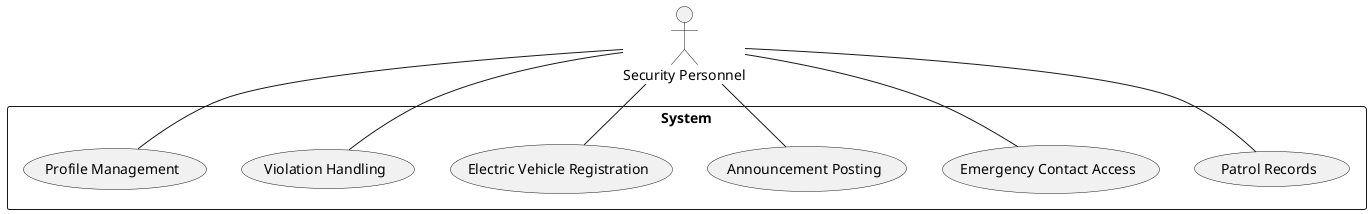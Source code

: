 @startuml
actor "Security Personnel" as Security

rectangle "System" {
    Security -- (Patrol Records)
    Security -- (Emergency Contact Access)
    Security -- (Announcement Posting)
    Security -- (Electric Vehicle Registration)
    Security -- (Violation Handling)
    Security -- (Profile Management)
}
@enduml
